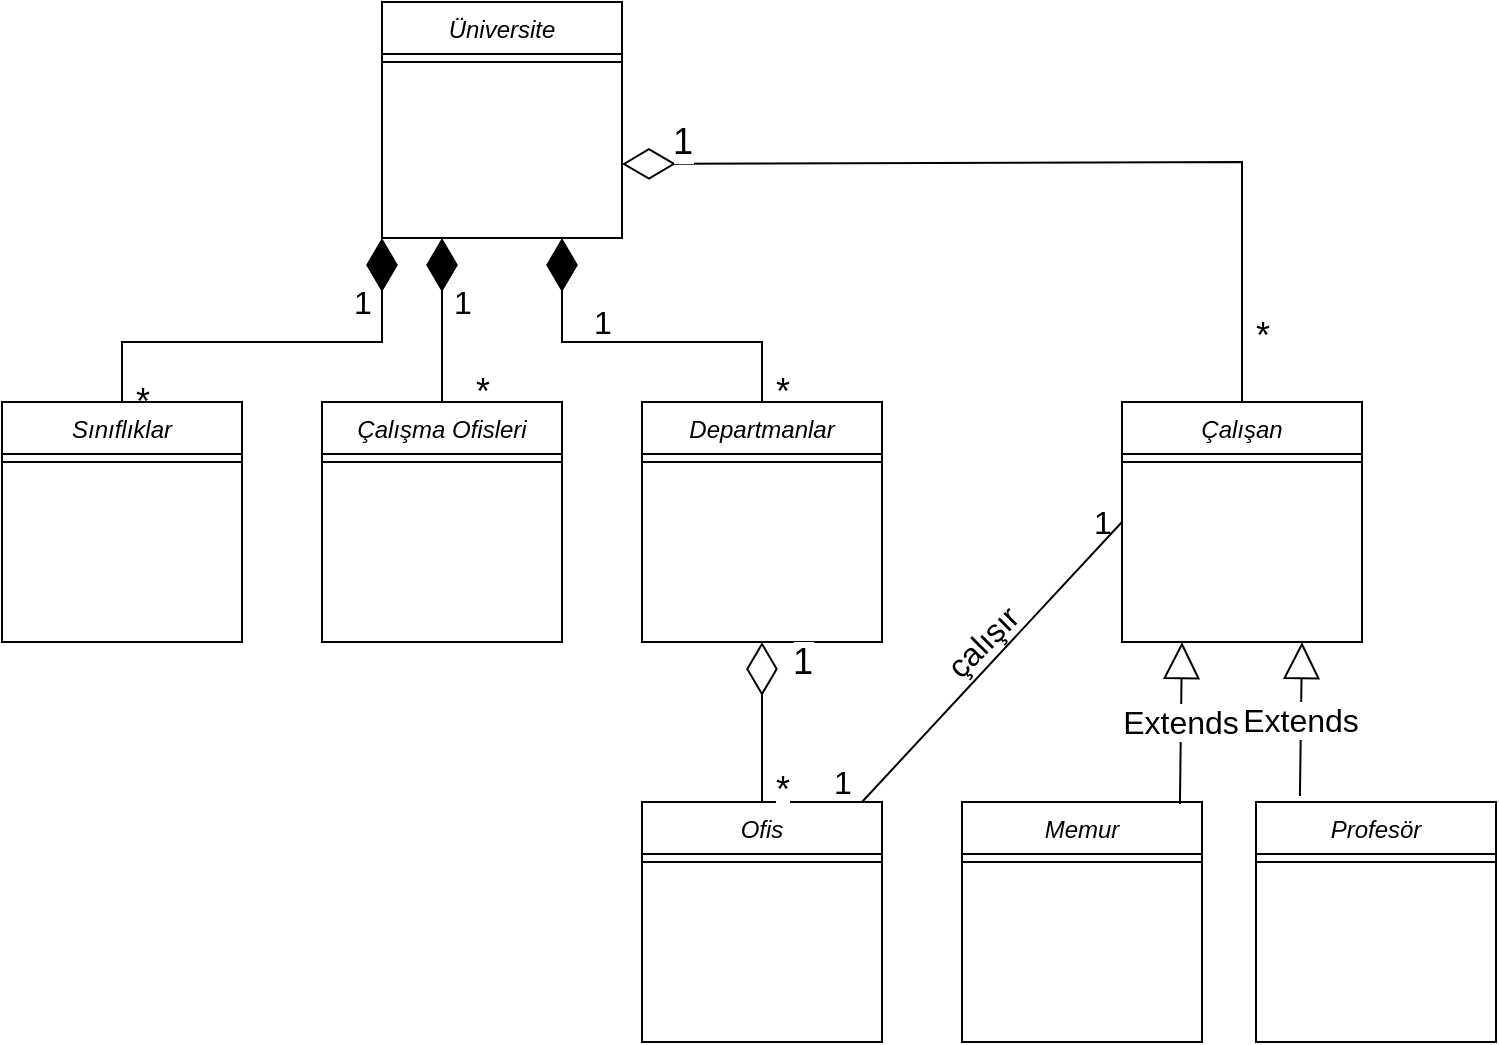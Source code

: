 <mxfile version="19.0.2" type="github">
  <diagram id="C5RBs43oDa-KdzZeNtuy" name="Page-1">
    <mxGraphModel dx="868" dy="450" grid="1" gridSize="10" guides="1" tooltips="1" connect="1" arrows="1" fold="1" page="1" pageScale="1" pageWidth="827" pageHeight="1169" math="0" shadow="0">
      <root>
        <mxCell id="WIyWlLk6GJQsqaUBKTNV-0" />
        <mxCell id="WIyWlLk6GJQsqaUBKTNV-1" parent="WIyWlLk6GJQsqaUBKTNV-0" />
        <mxCell id="zkfFHV4jXpPFQw0GAbJ--0" value="Üniversite" style="swimlane;fontStyle=2;align=center;verticalAlign=top;childLayout=stackLayout;horizontal=1;startSize=26;horizontalStack=0;resizeParent=1;resizeLast=0;collapsible=1;marginBottom=0;rounded=0;shadow=0;strokeWidth=1;" parent="WIyWlLk6GJQsqaUBKTNV-1" vertex="1">
          <mxGeometry x="270" y="40" width="120" height="118" as="geometry">
            <mxRectangle x="230" y="140" width="160" height="26" as="alternateBounds" />
          </mxGeometry>
        </mxCell>
        <mxCell id="zkfFHV4jXpPFQw0GAbJ--4" value="" style="line;html=1;strokeWidth=1;align=left;verticalAlign=middle;spacingTop=-1;spacingLeft=3;spacingRight=3;rotatable=0;labelPosition=right;points=[];portConstraint=eastwest;" parent="zkfFHV4jXpPFQw0GAbJ--0" vertex="1">
          <mxGeometry y="26" width="120" height="8" as="geometry" />
        </mxCell>
        <mxCell id="Q3e9-5xw63BOOBWDpAg9-0" value="Sınıflıklar" style="swimlane;fontStyle=2;align=center;verticalAlign=top;childLayout=stackLayout;horizontal=1;startSize=26;horizontalStack=0;resizeParent=1;resizeLast=0;collapsible=1;marginBottom=0;rounded=0;shadow=0;strokeWidth=1;" vertex="1" parent="WIyWlLk6GJQsqaUBKTNV-1">
          <mxGeometry x="80" y="240" width="120" height="120" as="geometry">
            <mxRectangle x="230" y="140" width="160" height="26" as="alternateBounds" />
          </mxGeometry>
        </mxCell>
        <mxCell id="Q3e9-5xw63BOOBWDpAg9-1" value="" style="line;html=1;strokeWidth=1;align=left;verticalAlign=middle;spacingTop=-1;spacingLeft=3;spacingRight=3;rotatable=0;labelPosition=right;points=[];portConstraint=eastwest;" vertex="1" parent="Q3e9-5xw63BOOBWDpAg9-0">
          <mxGeometry y="26" width="120" height="8" as="geometry" />
        </mxCell>
        <mxCell id="Q3e9-5xw63BOOBWDpAg9-2" value="Çalışma Ofisleri" style="swimlane;fontStyle=2;align=center;verticalAlign=top;childLayout=stackLayout;horizontal=1;startSize=26;horizontalStack=0;resizeParent=1;resizeLast=0;collapsible=1;marginBottom=0;rounded=0;shadow=0;strokeWidth=1;" vertex="1" parent="WIyWlLk6GJQsqaUBKTNV-1">
          <mxGeometry x="240" y="240" width="120" height="120" as="geometry">
            <mxRectangle x="230" y="140" width="160" height="26" as="alternateBounds" />
          </mxGeometry>
        </mxCell>
        <mxCell id="Q3e9-5xw63BOOBWDpAg9-3" value="" style="line;html=1;strokeWidth=1;align=left;verticalAlign=middle;spacingTop=-1;spacingLeft=3;spacingRight=3;rotatable=0;labelPosition=right;points=[];portConstraint=eastwest;" vertex="1" parent="Q3e9-5xw63BOOBWDpAg9-2">
          <mxGeometry y="26" width="120" height="8" as="geometry" />
        </mxCell>
        <mxCell id="Q3e9-5xw63BOOBWDpAg9-4" value="Departmanlar" style="swimlane;fontStyle=2;align=center;verticalAlign=top;childLayout=stackLayout;horizontal=1;startSize=26;horizontalStack=0;resizeParent=1;resizeLast=0;collapsible=1;marginBottom=0;rounded=0;shadow=0;strokeWidth=1;" vertex="1" parent="WIyWlLk6GJQsqaUBKTNV-1">
          <mxGeometry x="400" y="240" width="120" height="120" as="geometry">
            <mxRectangle x="470" y="240" width="160" height="26" as="alternateBounds" />
          </mxGeometry>
        </mxCell>
        <mxCell id="Q3e9-5xw63BOOBWDpAg9-5" value="" style="line;html=1;strokeWidth=1;align=left;verticalAlign=middle;spacingTop=-1;spacingLeft=3;spacingRight=3;rotatable=0;labelPosition=right;points=[];portConstraint=eastwest;" vertex="1" parent="Q3e9-5xw63BOOBWDpAg9-4">
          <mxGeometry y="26" width="120" height="8" as="geometry" />
        </mxCell>
        <mxCell id="Q3e9-5xw63BOOBWDpAg9-6" value="Ofis" style="swimlane;fontStyle=2;align=center;verticalAlign=top;childLayout=stackLayout;horizontal=1;startSize=26;horizontalStack=0;resizeParent=1;resizeLast=0;collapsible=1;marginBottom=0;rounded=0;shadow=0;strokeWidth=1;" vertex="1" parent="WIyWlLk6GJQsqaUBKTNV-1">
          <mxGeometry x="400" y="440" width="120" height="120" as="geometry">
            <mxRectangle x="470" y="240" width="160" height="26" as="alternateBounds" />
          </mxGeometry>
        </mxCell>
        <mxCell id="Q3e9-5xw63BOOBWDpAg9-7" value="" style="line;html=1;strokeWidth=1;align=left;verticalAlign=middle;spacingTop=-1;spacingLeft=3;spacingRight=3;rotatable=0;labelPosition=right;points=[];portConstraint=eastwest;" vertex="1" parent="Q3e9-5xw63BOOBWDpAg9-6">
          <mxGeometry y="26" width="120" height="8" as="geometry" />
        </mxCell>
        <mxCell id="Q3e9-5xw63BOOBWDpAg9-9" value="" style="endArrow=diamondThin;endFill=0;endSize=24;html=1;rounded=0;entryX=0.5;entryY=1;entryDx=0;entryDy=0;exitX=0.5;exitY=0;exitDx=0;exitDy=0;" edge="1" parent="WIyWlLk6GJQsqaUBKTNV-1" source="Q3e9-5xw63BOOBWDpAg9-6" target="Q3e9-5xw63BOOBWDpAg9-4">
          <mxGeometry width="160" relative="1" as="geometry">
            <mxPoint x="270" y="500" as="sourcePoint" />
            <mxPoint x="430" y="500" as="targetPoint" />
          </mxGeometry>
        </mxCell>
        <mxCell id="Q3e9-5xw63BOOBWDpAg9-10" value="*" style="edgeLabel;html=1;align=center;verticalAlign=middle;resizable=0;points=[];fontSize=18;" vertex="1" connectable="0" parent="Q3e9-5xw63BOOBWDpAg9-9">
          <mxGeometry x="-0.667" relative="1" as="geometry">
            <mxPoint x="10" y="7" as="offset" />
          </mxGeometry>
        </mxCell>
        <mxCell id="Q3e9-5xw63BOOBWDpAg9-11" value="1" style="edgeLabel;html=1;align=center;verticalAlign=middle;resizable=0;points=[];fontSize=18;" vertex="1" connectable="0" parent="Q3e9-5xw63BOOBWDpAg9-9">
          <mxGeometry x="0.745" y="-3" relative="1" as="geometry">
            <mxPoint x="17" as="offset" />
          </mxGeometry>
        </mxCell>
        <mxCell id="Q3e9-5xw63BOOBWDpAg9-12" value="" style="endArrow=diamondThin;endFill=1;endSize=24;html=1;rounded=0;fontSize=18;exitX=0.5;exitY=0;exitDx=0;exitDy=0;entryX=0;entryY=1;entryDx=0;entryDy=0;" edge="1" parent="WIyWlLk6GJQsqaUBKTNV-1" source="Q3e9-5xw63BOOBWDpAg9-0" target="zkfFHV4jXpPFQw0GAbJ--0">
          <mxGeometry width="160" relative="1" as="geometry">
            <mxPoint x="300" y="460" as="sourcePoint" />
            <mxPoint x="290" y="170" as="targetPoint" />
            <Array as="points">
              <mxPoint x="140" y="210" />
              <mxPoint x="270" y="210" />
            </Array>
          </mxGeometry>
        </mxCell>
        <mxCell id="Q3e9-5xw63BOOBWDpAg9-13" value="" style="endArrow=diamondThin;endFill=1;endSize=24;html=1;rounded=0;fontSize=18;exitX=0.5;exitY=0;exitDx=0;exitDy=0;entryX=0.25;entryY=1;entryDx=0;entryDy=0;" edge="1" parent="WIyWlLk6GJQsqaUBKTNV-1" source="Q3e9-5xw63BOOBWDpAg9-2" target="zkfFHV4jXpPFQw0GAbJ--0">
          <mxGeometry width="160" relative="1" as="geometry">
            <mxPoint x="150" y="250" as="sourcePoint" />
            <mxPoint x="310" y="160" as="targetPoint" />
            <Array as="points">
              <mxPoint x="300" y="200" />
            </Array>
          </mxGeometry>
        </mxCell>
        <mxCell id="Q3e9-5xw63BOOBWDpAg9-14" value="" style="endArrow=diamondThin;endFill=1;endSize=24;html=1;rounded=0;fontSize=18;exitX=0.5;exitY=0;exitDx=0;exitDy=0;entryX=0.75;entryY=1;entryDx=0;entryDy=0;" edge="1" parent="WIyWlLk6GJQsqaUBKTNV-1" source="Q3e9-5xw63BOOBWDpAg9-4" target="zkfFHV4jXpPFQw0GAbJ--0">
          <mxGeometry width="160" relative="1" as="geometry">
            <mxPoint x="150" y="250" as="sourcePoint" />
            <mxPoint x="320" y="168" as="targetPoint" />
            <Array as="points">
              <mxPoint x="460" y="210" />
              <mxPoint x="360" y="210" />
            </Array>
          </mxGeometry>
        </mxCell>
        <mxCell id="Q3e9-5xw63BOOBWDpAg9-15" value="*" style="text;html=1;align=center;verticalAlign=middle;resizable=0;points=[];autosize=1;strokeColor=none;fillColor=none;fontSize=18;" vertex="1" parent="WIyWlLk6GJQsqaUBKTNV-1">
          <mxGeometry x="140" y="225" width="20" height="30" as="geometry" />
        </mxCell>
        <mxCell id="Q3e9-5xw63BOOBWDpAg9-16" value="*" style="text;html=1;align=center;verticalAlign=middle;resizable=0;points=[];autosize=1;strokeColor=none;fillColor=none;fontSize=18;" vertex="1" parent="WIyWlLk6GJQsqaUBKTNV-1">
          <mxGeometry x="310" y="220" width="20" height="30" as="geometry" />
        </mxCell>
        <mxCell id="Q3e9-5xw63BOOBWDpAg9-17" value="*" style="text;html=1;align=center;verticalAlign=middle;resizable=0;points=[];autosize=1;strokeColor=none;fillColor=none;fontSize=18;" vertex="1" parent="WIyWlLk6GJQsqaUBKTNV-1">
          <mxGeometry x="460" y="220" width="20" height="30" as="geometry" />
        </mxCell>
        <mxCell id="Q3e9-5xw63BOOBWDpAg9-18" value="1" style="text;html=1;align=center;verticalAlign=middle;resizable=0;points=[];autosize=1;strokeColor=none;fillColor=none;fontSize=16;" vertex="1" parent="WIyWlLk6GJQsqaUBKTNV-1">
          <mxGeometry x="300" y="180" width="20" height="20" as="geometry" />
        </mxCell>
        <mxCell id="Q3e9-5xw63BOOBWDpAg9-19" value="1" style="text;html=1;align=center;verticalAlign=middle;resizable=0;points=[];autosize=1;strokeColor=none;fillColor=none;fontSize=16;" vertex="1" parent="WIyWlLk6GJQsqaUBKTNV-1">
          <mxGeometry x="250" y="180" width="20" height="20" as="geometry" />
        </mxCell>
        <mxCell id="Q3e9-5xw63BOOBWDpAg9-20" value="1" style="text;html=1;align=center;verticalAlign=middle;resizable=0;points=[];autosize=1;strokeColor=none;fillColor=none;fontSize=16;" vertex="1" parent="WIyWlLk6GJQsqaUBKTNV-1">
          <mxGeometry x="370" y="190" width="20" height="20" as="geometry" />
        </mxCell>
        <mxCell id="Q3e9-5xw63BOOBWDpAg9-21" value="Çalışan" style="swimlane;fontStyle=2;align=center;verticalAlign=top;childLayout=stackLayout;horizontal=1;startSize=26;horizontalStack=0;resizeParent=1;resizeLast=0;collapsible=1;marginBottom=0;rounded=0;shadow=0;strokeWidth=1;" vertex="1" parent="WIyWlLk6GJQsqaUBKTNV-1">
          <mxGeometry x="640" y="240" width="120" height="120" as="geometry">
            <mxRectangle x="230" y="140" width="160" height="26" as="alternateBounds" />
          </mxGeometry>
        </mxCell>
        <mxCell id="Q3e9-5xw63BOOBWDpAg9-22" value="" style="line;html=1;strokeWidth=1;align=left;verticalAlign=middle;spacingTop=-1;spacingLeft=3;spacingRight=3;rotatable=0;labelPosition=right;points=[];portConstraint=eastwest;" vertex="1" parent="Q3e9-5xw63BOOBWDpAg9-21">
          <mxGeometry y="26" width="120" height="8" as="geometry" />
        </mxCell>
        <mxCell id="Q3e9-5xw63BOOBWDpAg9-23" value="" style="endArrow=diamondThin;endFill=0;endSize=24;html=1;rounded=0;exitX=0.5;exitY=0;exitDx=0;exitDy=0;" edge="1" parent="WIyWlLk6GJQsqaUBKTNV-1" source="Q3e9-5xw63BOOBWDpAg9-21">
          <mxGeometry width="160" relative="1" as="geometry">
            <mxPoint x="740" y="240" as="sourcePoint" />
            <mxPoint x="390" y="121" as="targetPoint" />
            <Array as="points">
              <mxPoint x="700" y="120" />
            </Array>
          </mxGeometry>
        </mxCell>
        <mxCell id="Q3e9-5xw63BOOBWDpAg9-24" value="*" style="edgeLabel;html=1;align=center;verticalAlign=middle;resizable=0;points=[];fontSize=18;" vertex="1" connectable="0" parent="Q3e9-5xw63BOOBWDpAg9-23">
          <mxGeometry x="-0.667" relative="1" as="geometry">
            <mxPoint x="10" y="38" as="offset" />
          </mxGeometry>
        </mxCell>
        <mxCell id="Q3e9-5xw63BOOBWDpAg9-25" value="1" style="edgeLabel;html=1;align=center;verticalAlign=middle;resizable=0;points=[];fontSize=18;" vertex="1" connectable="0" parent="Q3e9-5xw63BOOBWDpAg9-23">
          <mxGeometry x="0.745" y="-3" relative="1" as="geometry">
            <mxPoint x="-25" y="-8" as="offset" />
          </mxGeometry>
        </mxCell>
        <mxCell id="Q3e9-5xw63BOOBWDpAg9-26" value="Memur" style="swimlane;fontStyle=2;align=center;verticalAlign=top;childLayout=stackLayout;horizontal=1;startSize=26;horizontalStack=0;resizeParent=1;resizeLast=0;collapsible=1;marginBottom=0;rounded=0;shadow=0;strokeWidth=1;" vertex="1" parent="WIyWlLk6GJQsqaUBKTNV-1">
          <mxGeometry x="560" y="440" width="120" height="120" as="geometry">
            <mxRectangle x="230" y="140" width="160" height="26" as="alternateBounds" />
          </mxGeometry>
        </mxCell>
        <mxCell id="Q3e9-5xw63BOOBWDpAg9-27" value="" style="line;html=1;strokeWidth=1;align=left;verticalAlign=middle;spacingTop=-1;spacingLeft=3;spacingRight=3;rotatable=0;labelPosition=right;points=[];portConstraint=eastwest;" vertex="1" parent="Q3e9-5xw63BOOBWDpAg9-26">
          <mxGeometry y="26" width="120" height="8" as="geometry" />
        </mxCell>
        <mxCell id="Q3e9-5xw63BOOBWDpAg9-28" value="Profesör" style="swimlane;fontStyle=2;align=center;verticalAlign=top;childLayout=stackLayout;horizontal=1;startSize=26;horizontalStack=0;resizeParent=1;resizeLast=0;collapsible=1;marginBottom=0;rounded=0;shadow=0;strokeWidth=1;" vertex="1" parent="WIyWlLk6GJQsqaUBKTNV-1">
          <mxGeometry x="707" y="440" width="120" height="120" as="geometry">
            <mxRectangle x="230" y="140" width="160" height="26" as="alternateBounds" />
          </mxGeometry>
        </mxCell>
        <mxCell id="Q3e9-5xw63BOOBWDpAg9-29" value="" style="line;html=1;strokeWidth=1;align=left;verticalAlign=middle;spacingTop=-1;spacingLeft=3;spacingRight=3;rotatable=0;labelPosition=right;points=[];portConstraint=eastwest;" vertex="1" parent="Q3e9-5xw63BOOBWDpAg9-28">
          <mxGeometry y="26" width="120" height="8" as="geometry" />
        </mxCell>
        <mxCell id="Q3e9-5xw63BOOBWDpAg9-32" value="Extends" style="endArrow=block;endSize=16;endFill=0;html=1;rounded=0;fontSize=16;exitX=0.908;exitY=0.008;exitDx=0;exitDy=0;entryX=0.25;entryY=1;entryDx=0;entryDy=0;exitPerimeter=0;" edge="1" parent="WIyWlLk6GJQsqaUBKTNV-1" source="Q3e9-5xw63BOOBWDpAg9-26" target="Q3e9-5xw63BOOBWDpAg9-21">
          <mxGeometry width="160" relative="1" as="geometry">
            <mxPoint x="540" y="410" as="sourcePoint" />
            <mxPoint x="700" y="410" as="targetPoint" />
          </mxGeometry>
        </mxCell>
        <mxCell id="Q3e9-5xw63BOOBWDpAg9-33" value="Extends" style="endArrow=block;endSize=16;endFill=0;html=1;rounded=0;fontSize=16;exitX=0.183;exitY=-0.025;exitDx=0;exitDy=0;entryX=0.75;entryY=1;entryDx=0;entryDy=0;exitPerimeter=0;" edge="1" parent="WIyWlLk6GJQsqaUBKTNV-1" source="Q3e9-5xw63BOOBWDpAg9-28" target="Q3e9-5xw63BOOBWDpAg9-21">
          <mxGeometry width="160" relative="1" as="geometry">
            <mxPoint x="600" y="450" as="sourcePoint" />
            <mxPoint x="600" y="370" as="targetPoint" />
            <Array as="points" />
          </mxGeometry>
        </mxCell>
        <mxCell id="Q3e9-5xw63BOOBWDpAg9-34" value="" style="endArrow=none;html=1;rounded=0;fontSize=16;entryX=0;entryY=0.5;entryDx=0;entryDy=0;" edge="1" parent="WIyWlLk6GJQsqaUBKTNV-1" target="Q3e9-5xw63BOOBWDpAg9-21">
          <mxGeometry width="50" height="50" relative="1" as="geometry">
            <mxPoint x="510" y="440" as="sourcePoint" />
            <mxPoint x="620" y="310" as="targetPoint" />
            <Array as="points" />
          </mxGeometry>
        </mxCell>
        <mxCell id="Q3e9-5xw63BOOBWDpAg9-35" value="çalışır" style="text;html=1;align=center;verticalAlign=middle;resizable=0;points=[];autosize=1;strokeColor=none;fillColor=none;fontSize=16;rotation=-45;" vertex="1" parent="WIyWlLk6GJQsqaUBKTNV-1">
          <mxGeometry x="540" y="350" width="60" height="20" as="geometry" />
        </mxCell>
        <mxCell id="Q3e9-5xw63BOOBWDpAg9-36" value="1" style="text;html=1;align=center;verticalAlign=middle;resizable=0;points=[];autosize=1;strokeColor=none;fillColor=none;fontSize=16;" vertex="1" parent="WIyWlLk6GJQsqaUBKTNV-1">
          <mxGeometry x="620" y="290" width="20" height="20" as="geometry" />
        </mxCell>
        <mxCell id="Q3e9-5xw63BOOBWDpAg9-37" value="1" style="text;html=1;align=center;verticalAlign=middle;resizable=0;points=[];autosize=1;strokeColor=none;fillColor=none;fontSize=16;" vertex="1" parent="WIyWlLk6GJQsqaUBKTNV-1">
          <mxGeometry x="490" y="420" width="20" height="20" as="geometry" />
        </mxCell>
      </root>
    </mxGraphModel>
  </diagram>
</mxfile>

